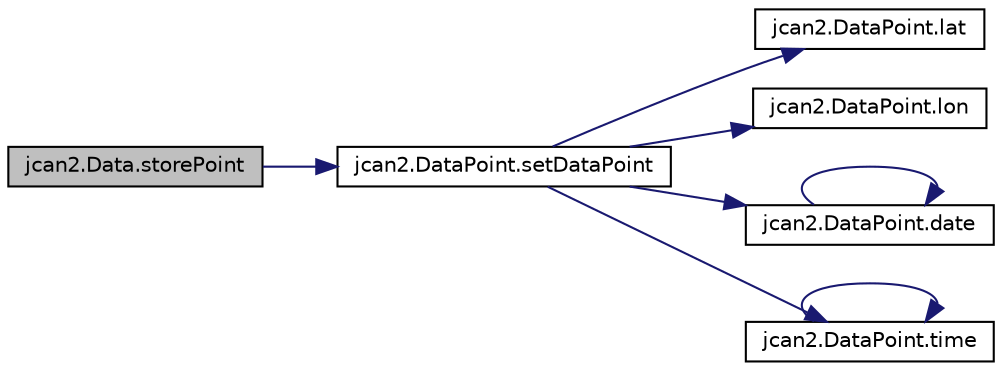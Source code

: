 digraph "jcan2.Data.storePoint"
{
  edge [fontname="Helvetica",fontsize="10",labelfontname="Helvetica",labelfontsize="10"];
  node [fontname="Helvetica",fontsize="10",shape=record];
  rankdir="LR";
  Node1 [label="jcan2.Data.storePoint",height=0.2,width=0.4,color="black", fillcolor="grey75", style="filled", fontcolor="black"];
  Node1 -> Node2 [color="midnightblue",fontsize="10",style="solid",fontname="Helvetica"];
  Node2 [label="jcan2.DataPoint.setDataPoint",height=0.2,width=0.4,color="black", fillcolor="white", style="filled",URL="$classjcan2_1_1_data_point.html#ac1d6de759e0647ce0622dcaece77f993"];
  Node2 -> Node3 [color="midnightblue",fontsize="10",style="solid",fontname="Helvetica"];
  Node3 [label="jcan2.DataPoint.lat",height=0.2,width=0.4,color="black", fillcolor="white", style="filled",URL="$classjcan2_1_1_data_point.html#a32e094bb9b899fda86e098089d211fbd"];
  Node2 -> Node4 [color="midnightblue",fontsize="10",style="solid",fontname="Helvetica"];
  Node4 [label="jcan2.DataPoint.lon",height=0.2,width=0.4,color="black", fillcolor="white", style="filled",URL="$classjcan2_1_1_data_point.html#a2f13156cea6b5bc87d55f31f14dafda4"];
  Node2 -> Node5 [color="midnightblue",fontsize="10",style="solid",fontname="Helvetica"];
  Node5 [label="jcan2.DataPoint.date",height=0.2,width=0.4,color="black", fillcolor="white", style="filled",URL="$classjcan2_1_1_data_point.html#a9d43fede68341ec6fcfc5fc34629c1db"];
  Node5 -> Node5 [color="midnightblue",fontsize="10",style="solid",fontname="Helvetica"];
  Node2 -> Node6 [color="midnightblue",fontsize="10",style="solid",fontname="Helvetica"];
  Node6 [label="jcan2.DataPoint.time",height=0.2,width=0.4,color="black", fillcolor="white", style="filled",URL="$classjcan2_1_1_data_point.html#a079673efabba1c06d85ba6e1d2ac5c97"];
  Node6 -> Node6 [color="midnightblue",fontsize="10",style="solid",fontname="Helvetica"];
}
